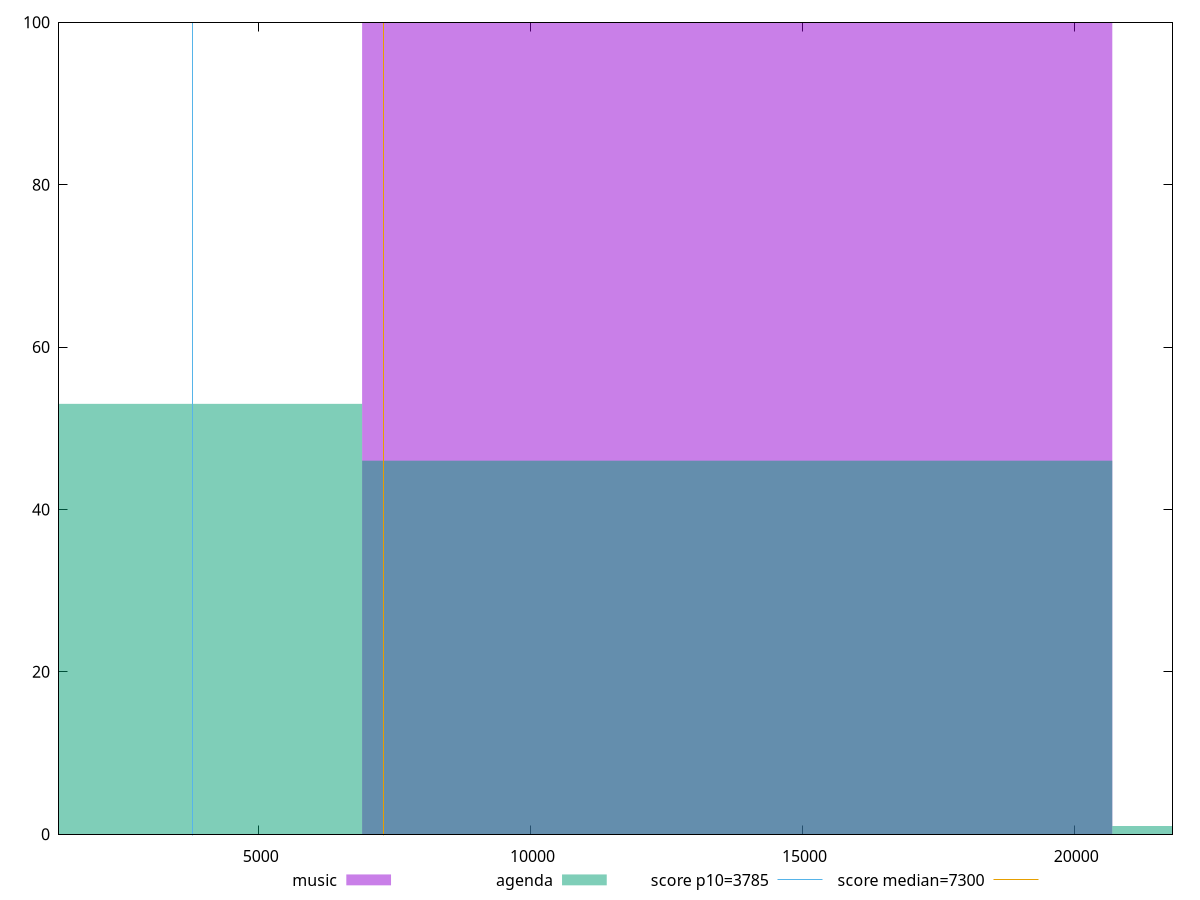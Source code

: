 reset

$music <<EOF
13800.395128816092 100
EOF

$agenda <<EOF
13800.395128816092 46
0 53
27600.790257632183 1
EOF

set key outside below
set boxwidth 13800.395128816092
set xrange [1324.437:21808.059500000003]
set yrange [0:100]
set trange [0:100]
set style fill transparent solid 0.5 noborder

set parametric
set terminal svg size 640, 500 enhanced background rgb 'white'
set output "reports/report_00027_2021-02-24T12-40-31.850Z/interactive/comparison/histogram/0_vs_1.svg"

plot $music title "music" with boxes, \
     $agenda title "agenda" with boxes, \
     3785,t title "score p10=3785", \
     7300,t title "score median=7300"

reset

